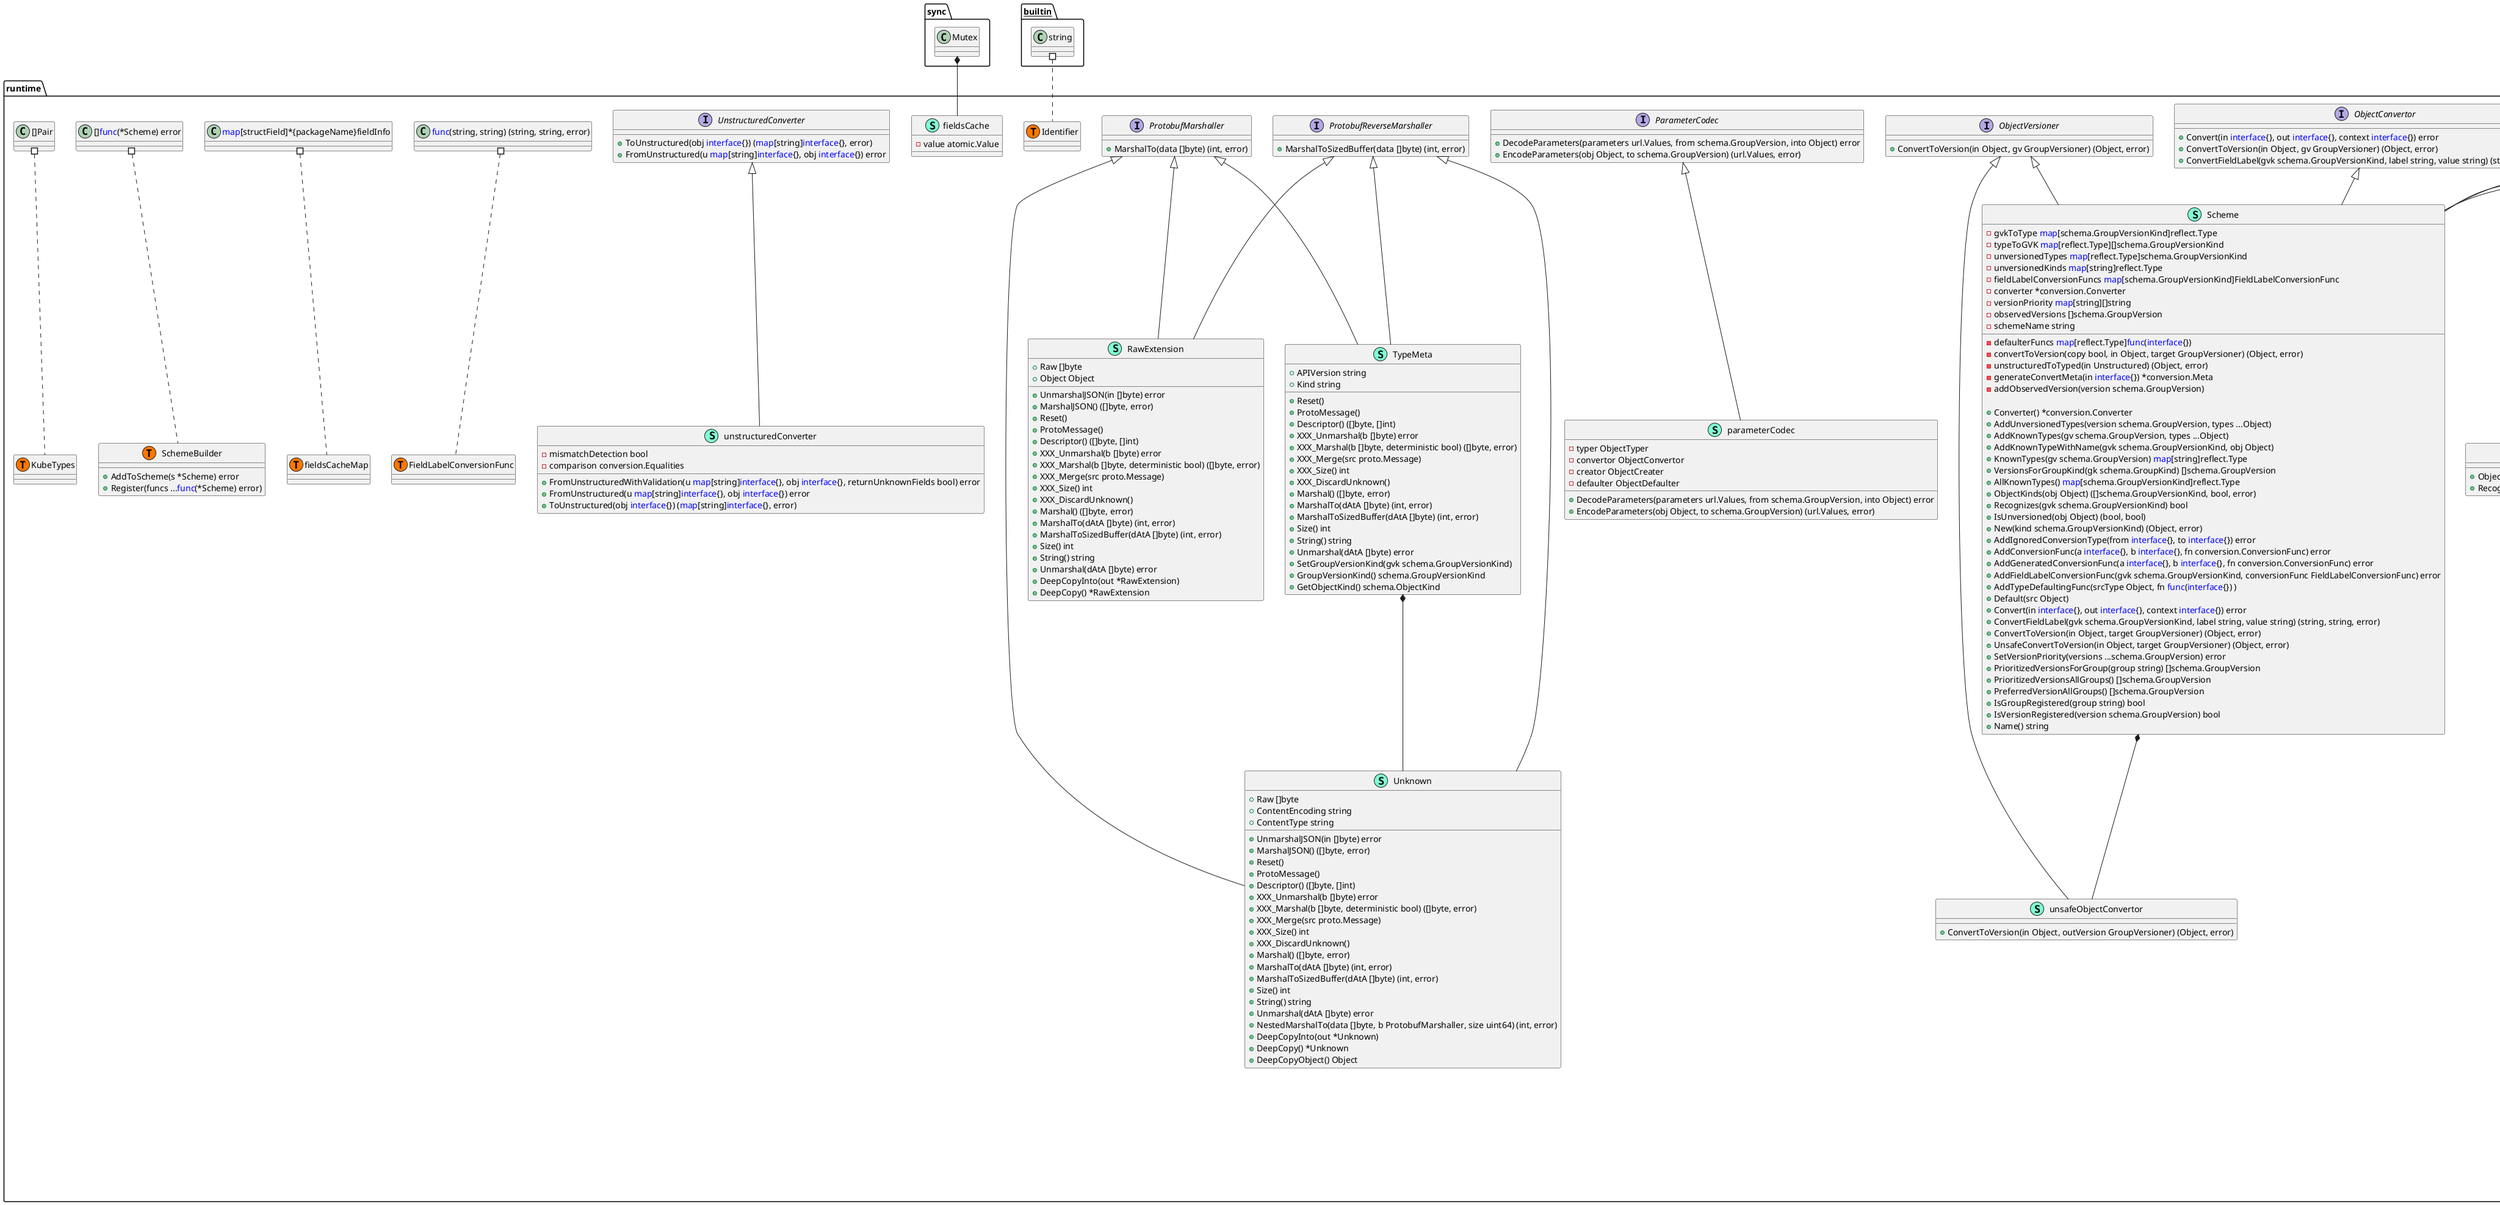 @startuml
namespace runtime {
    class Allocator << (S,Aquamarine) >> {
        - buf []byte

        + Allocate(n uint64) []byte

    }
    interface CacheableObject  {
        + CacheEncode(id Identifier, encode <font color=blue>func</font>(Object, io.Writer) error, w io.Writer) error
        + GetObject() Object

    }
    interface ClientNegotiator  {
        + Encoder(contentType string, params <font color=blue>map</font>[string]string) (Encoder, error)
        + Decoder(contentType string, params <font color=blue>map</font>[string]string) (Decoder, error)
        + StreamDecoder(contentType string, params <font color=blue>map</font>[string]string) (Decoder, Serializer, Framer, error)

    }
    interface Decoder  {
        + Decode(data []byte, defaults *schema.GroupVersionKind, into Object) (Object, *schema.GroupVersionKind, error)

    }
    interface Encoder  {
        + Encode(obj Object, w io.Writer) error
        + Identifier() Identifier

    }
    interface EncoderWithAllocator  {
        + EncodeWithAllocator(obj Object, w io.Writer, memAlloc MemoryAllocator) error

    }
    interface EquivalentResourceMapper  {
        + EquivalentResourcesFor(resource schema.GroupVersionResource, subresource string) []schema.GroupVersionResource
        + KindFor(resource schema.GroupVersionResource, subresource string) schema.GroupVersionKind

    }
    interface EquivalentResourceRegistry  {
        + RegisterKindFor(resource schema.GroupVersionResource, subresource string, kind schema.GroupVersionKind) 

    }
    interface Framer  {
        + NewFrameReader(r io.ReadCloser) io.ReadCloser
        + NewFrameWriter(w io.Writer) io.Writer

    }
    interface GroupVersioner  {
        + KindForGroupVersionKinds(kinds []schema.GroupVersionKind) (schema.GroupVersionKind, bool)
        + Identifier() string

    }
    interface MemoryAllocator  {
        + Allocate(n uint64) []byte

    }
    class MultiObjectTyper << (S,Aquamarine) >> {
        + ObjectKinds(obj Object) ([]schema.GroupVersionKind, bool, error)
        + Recognizes(gvk schema.GroupVersionKind) bool

    }
    interface Namer  {
        + Name(obj Object) (string, error)
        + Namespace(obj Object) (string, error)

    }
    class NegotiateError << (S,Aquamarine) >> {
        + ContentType string
        + Stream bool

        + Error() string

    }
    interface NegotiatedSerializer  {
        + SupportedMediaTypes() []SerializerInfo
        + EncoderForVersion(serializer Encoder, gv GroupVersioner) Encoder
        + DecoderToVersion(serializer Decoder, gv GroupVersioner) Decoder

    }
    interface NestedObjectDecoder  {
        + DecodeNestedObjects(d Decoder) error

    }
    interface NestedObjectEncoder  {
        + EncodeNestedObjects(e Encoder) error

    }
    class NoopDecoder << (S,Aquamarine) >> {
        + Decode(data []byte, gvk *schema.GroupVersionKind, into Object) (Object, *schema.GroupVersionKind, error)

    }
    class NoopEncoder << (S,Aquamarine) >> {
        + Encode(obj Object, w io.Writer) error
        + Identifier() Identifier

    }
    interface Object  {
        + GetObjectKind() schema.ObjectKind
        + DeepCopyObject() Object

    }
    interface ObjectConvertor  {
        + Convert(in <font color=blue>interface</font>{}, out <font color=blue>interface</font>{}, context <font color=blue>interface</font>{}) error
        + ConvertToVersion(in Object, gv GroupVersioner) (Object, error)
        + ConvertFieldLabel(gvk schema.GroupVersionKind, label string, value string) (string, string, error)

    }
    interface ObjectCreater  {
        + New(kind schema.GroupVersionKind) (Object, error)

    }
    interface ObjectDefaulter  {
        + Default(in Object) 

    }
    interface ObjectTyper  {
        + ObjectKinds( Object) ([]schema.GroupVersionKind, bool, error)
        + Recognizes(gvk schema.GroupVersionKind) bool

    }
    interface ObjectVersioner  {
        + ConvertToVersion(in Object, gv GroupVersioner) (Object, error)

    }
    class Pair << (S,Aquamarine) >> {
        + Name string

    }
    interface ParameterCodec  {
        + DecodeParameters(parameters url.Values, from schema.GroupVersion, into Object) error
        + EncodeParameters(obj Object, to schema.GroupVersion) (url.Values, error)

    }
    interface ProtobufMarshaller  {
        + MarshalTo(data []byte) (int, error)

    }
    interface ProtobufReverseMarshaller  {
        + MarshalToSizedBuffer(data []byte) (int, error)

    }
    class RawExtension << (S,Aquamarine) >> {
        + Raw []byte
        + Object Object

        + UnmarshalJSON(in []byte) error
        + MarshalJSON() ([]byte, error)
        + Reset() 
        + ProtoMessage() 
        + Descriptor() ([]byte, []int)
        + XXX_Unmarshal(b []byte) error
        + XXX_Marshal(b []byte, deterministic bool) ([]byte, error)
        + XXX_Merge(src proto.Message) 
        + XXX_Size() int
        + XXX_DiscardUnknown() 
        + Marshal() ([]byte, error)
        + MarshalTo(dAtA []byte) (int, error)
        + MarshalToSizedBuffer(dAtA []byte) (int, error)
        + Size() int
        + String() string
        + Unmarshal(dAtA []byte) error
        + DeepCopyInto(out *RawExtension) 
        + DeepCopy() *RawExtension

    }
    interface ResourceVersioner  {
        + SetResourceVersion(obj Object, version string) error
        + ResourceVersion(obj Object) (string, error)

    }
    class Scheme << (S,Aquamarine) >> {
        - gvkToType <font color=blue>map</font>[schema.GroupVersionKind]reflect.Type
        - typeToGVK <font color=blue>map</font>[reflect.Type][]schema.GroupVersionKind
        - unversionedTypes <font color=blue>map</font>[reflect.Type]schema.GroupVersionKind
        - unversionedKinds <font color=blue>map</font>[string]reflect.Type
        - fieldLabelConversionFuncs <font color=blue>map</font>[schema.GroupVersionKind]FieldLabelConversionFunc
        - defaulterFuncs <font color=blue>map</font>[reflect.Type]<font color=blue>func</font>(<font color=blue>interface</font>{}) 
        - converter *conversion.Converter
        - versionPriority <font color=blue>map</font>[string][]string
        - observedVersions []schema.GroupVersion
        - schemeName string

        - convertToVersion(copy bool, in Object, target GroupVersioner) (Object, error)
        - unstructuredToTyped(in Unstructured) (Object, error)
        - generateConvertMeta(in <font color=blue>interface</font>{}) *conversion.Meta
        - addObservedVersion(version schema.GroupVersion) 

        + Converter() *conversion.Converter
        + AddUnversionedTypes(version schema.GroupVersion, types ...Object) 
        + AddKnownTypes(gv schema.GroupVersion, types ...Object) 
        + AddKnownTypeWithName(gvk schema.GroupVersionKind, obj Object) 
        + KnownTypes(gv schema.GroupVersion) <font color=blue>map</font>[string]reflect.Type
        + VersionsForGroupKind(gk schema.GroupKind) []schema.GroupVersion
        + AllKnownTypes() <font color=blue>map</font>[schema.GroupVersionKind]reflect.Type
        + ObjectKinds(obj Object) ([]schema.GroupVersionKind, bool, error)
        + Recognizes(gvk schema.GroupVersionKind) bool
        + IsUnversioned(obj Object) (bool, bool)
        + New(kind schema.GroupVersionKind) (Object, error)
        + AddIgnoredConversionType(from <font color=blue>interface</font>{}, to <font color=blue>interface</font>{}) error
        + AddConversionFunc(a <font color=blue>interface</font>{}, b <font color=blue>interface</font>{}, fn conversion.ConversionFunc) error
        + AddGeneratedConversionFunc(a <font color=blue>interface</font>{}, b <font color=blue>interface</font>{}, fn conversion.ConversionFunc) error
        + AddFieldLabelConversionFunc(gvk schema.GroupVersionKind, conversionFunc FieldLabelConversionFunc) error
        + AddTypeDefaultingFunc(srcType Object, fn <font color=blue>func</font>(<font color=blue>interface</font>{}) ) 
        + Default(src Object) 
        + Convert(in <font color=blue>interface</font>{}, out <font color=blue>interface</font>{}, context <font color=blue>interface</font>{}) error
        + ConvertFieldLabel(gvk schema.GroupVersionKind, label string, value string) (string, string, error)
        + ConvertToVersion(in Object, target GroupVersioner) (Object, error)
        + UnsafeConvertToVersion(in Object, target GroupVersioner) (Object, error)
        + SetVersionPriority(versions ...schema.GroupVersion) error
        + PrioritizedVersionsForGroup(group string) []schema.GroupVersion
        + PrioritizedVersionsAllGroups() []schema.GroupVersion
        + PreferredVersionAllGroups() []schema.GroupVersion
        + IsGroupRegistered(group string) bool
        + IsVersionRegistered(version schema.GroupVersion) bool
        + Name() string

    }
    class SchemeBuilder << (S,Aquamarine) >> {
        + AddToScheme(s *Scheme) error
        + Register(funcs ...<font color=blue>func</font>(*Scheme) error) 

    }
    interface Serializer  {
    }
    class SerializerInfo << (S,Aquamarine) >> {
        + MediaType string
        + MediaTypeType string
        + MediaTypeSubType string
        + EncodesAsText bool
        + Serializer Serializer
        + PrettySerializer Serializer
        + StrictSerializer Serializer
        + StreamSerializer *StreamSerializerInfo

    }
    class SimpleAllocator << (S,Aquamarine) >> {
        + Allocate(n uint64) []byte

    }
    interface StorageSerializer  {
        + SupportedMediaTypes() []SerializerInfo
        + UniversalDeserializer() Decoder
        + EncoderForVersion(serializer Encoder, gv GroupVersioner) Encoder
        + DecoderToVersion(serializer Decoder, gv GroupVersioner) Decoder

    }
    class StreamSerializerInfo << (S,Aquamarine) >> {
        + EncodesAsText bool

    }
    class TypeMeta << (S,Aquamarine) >> {
        + APIVersion string
        + Kind string

        + Reset() 
        + ProtoMessage() 
        + Descriptor() ([]byte, []int)
        + XXX_Unmarshal(b []byte) error
        + XXX_Marshal(b []byte, deterministic bool) ([]byte, error)
        + XXX_Merge(src proto.Message) 
        + XXX_Size() int
        + XXX_DiscardUnknown() 
        + Marshal() ([]byte, error)
        + MarshalTo(dAtA []byte) (int, error)
        + MarshalToSizedBuffer(dAtA []byte) (int, error)
        + Size() int
        + String() string
        + Unmarshal(dAtA []byte) error
        + SetGroupVersionKind(gvk schema.GroupVersionKind) 
        + GroupVersionKind() schema.GroupVersionKind
        + GetObjectKind() schema.ObjectKind

    }
    class Unknown << (S,Aquamarine) >> {
        + Raw []byte
        + ContentEncoding string
        + ContentType string

        + UnmarshalJSON(in []byte) error
        + MarshalJSON() ([]byte, error)
        + Reset() 
        + ProtoMessage() 
        + Descriptor() ([]byte, []int)
        + XXX_Unmarshal(b []byte) error
        + XXX_Marshal(b []byte, deterministic bool) ([]byte, error)
        + XXX_Merge(src proto.Message) 
        + XXX_Size() int
        + XXX_DiscardUnknown() 
        + Marshal() ([]byte, error)
        + MarshalTo(dAtA []byte) (int, error)
        + MarshalToSizedBuffer(dAtA []byte) (int, error)
        + Size() int
        + String() string
        + Unmarshal(dAtA []byte) error
        + NestedMarshalTo(data []byte, b ProtobufMarshaller, size uint64) (int, error)
        + DeepCopyInto(out *Unknown) 
        + DeepCopy() *Unknown
        + DeepCopyObject() Object

    }
    interface Unstructured  {
        + NewEmptyInstance() Unstructured
        + UnstructuredContent() <font color=blue>map</font>[string]<font color=blue>interface</font>{}
        + SetUnstructuredContent( <font color=blue>map</font>[string]<font color=blue>interface</font>{}) 
        + IsList() bool
        + EachListItem( <font color=blue>func</font>(Object) error) error

    }
    interface UnstructuredConverter  {
        + ToUnstructured(obj <font color=blue>interface</font>{}) (<font color=blue>map</font>[string]<font color=blue>interface</font>{}, error)
        + FromUnstructured(u <font color=blue>map</font>[string]<font color=blue>interface</font>{}, obj <font color=blue>interface</font>{}) error

    }
    class WithVersionEncoder << (S,Aquamarine) >> {
        + Version GroupVersioner

        + Encode(obj Object, stream io.Writer) error

    }
    class WithoutVersionDecoder << (S,Aquamarine) >> {
        + Decode(data []byte, defaults *schema.GroupVersionKind, into Object) (Object, *schema.GroupVersionKind, error)

    }
    class base64Serializer << (S,Aquamarine) >> {
        - identifier Identifier

        - doEncode(obj Object, stream io.Writer) error

        + Encode(obj Object, stream io.Writer) error
        + Identifier() Identifier
        + Decode(data []byte, defaults *schema.GroupVersionKind, into Object) (Object, *schema.GroupVersionKind, error)

    }
    class buffer << (S,Aquamarine) >> {
        - lines []bufferedLine

        - addLine(line string, indent int) 
        - flushLines(w io.Writer) error

    }
    class bufferedLine << (S,Aquamarine) >> {
        - line string
        - indentation int

    }
    class clientNegotiator << (S,Aquamarine) >> {
        - serializer NegotiatedSerializer
        - encode GroupVersioner

        + Encoder(contentType string, params <font color=blue>map</font>[string]string) (Encoder, error)
        + Decoder(contentType string, params <font color=blue>map</font>[string]string) (Decoder, error)
        + StreamDecoder(contentType string, params <font color=blue>map</font>[string]string) (Decoder, Serializer, Framer, error)

    }
    class codec << (S,Aquamarine) >> {
    }
    class defaultFramer << (S,Aquamarine) >> {
        + NewFrameReader(r io.ReadCloser) io.ReadCloser
        + NewFrameWriter(w io.Writer) io.Writer

    }
    class disabledGroupVersioner << (S,Aquamarine) >> {
        + KindForGroupVersionKinds(kinds []schema.GroupVersionKind) (schema.GroupVersionKind, bool)
        + Identifier() string

    }
    class encodable << (S,Aquamarine) >> {
        - obj Object
        - versions []schema.GroupVersion

        + E Encoder

        + GetObjectKind() schema.ObjectKind
        + DeepCopyObject() Object
        + UnmarshalJSON(in []byte) error
        + MarshalJSON() ([]byte, error)

    }
    class equivalentResourceRegistry << (S,Aquamarine) >> {
        - keyFunc <font color=blue>func</font>(schema.GroupResource) string
        - resources <font color=blue>map</font>[string]<font color=blue>map</font>[string][]schema.GroupVersionResource
        - kinds <font color=blue>map</font>[schema.GroupVersionResource]<font color=blue>map</font>[string]schema.GroupVersionKind
        - keys <font color=blue>map</font>[schema.GroupResource]string
        - mutex sync.RWMutex

        + EquivalentResourcesFor(resource schema.GroupVersionResource, subresource string) []schema.GroupVersionResource
        + KindFor(resource schema.GroupVersionResource, subresource string) schema.GroupVersionKind
        + RegisterKindFor(resource schema.GroupVersionResource, subresource string, kind schema.GroupVersionKind) 

    }
    class fieldInfo << (S,Aquamarine) >> {
        - name string
        - nameValue reflect.Value
        - omitempty bool

    }
    class fieldsCache << (S,Aquamarine) >> {
        - value atomic.Value

    }
    class fromUnstructuredContext << (S,Aquamarine) >> {
        - isInlined bool
        - matchedKeys []<font color=blue>map</font>[string]<font color=blue>struct</font>{}
        - parentPath []string
        - returnUnknownFields bool
        - unknownFieldErrors []error

        - pushMatchedKeyTracker() 
        - recordMatchedKey(key string) 
        - popAndVerifyMatchedKeys(mapValue reflect.Value) 
        - recordUnknownField(field string) 
        - pushIndex(index int) 
        - pushKey(key string) 

    }
    class internalGroupVersioner << (S,Aquamarine) >> {
        + KindForGroupVersionKinds(kinds []schema.GroupVersionKind) (schema.GroupVersionKind, bool)
        + Identifier() string

    }
    class missingKindErr << (S,Aquamarine) >> {
        - data string

        + Error() string

    }
    class missingVersionErr << (S,Aquamarine) >> {
        - data string

        + Error() string

    }
    class multiGroupVersioner << (S,Aquamarine) >> {
        - target schema.GroupVersion
        - acceptedGroupKinds []schema.GroupKind
        - coerce bool

        + KindForGroupVersionKinds(kinds []schema.GroupVersionKind) (schema.GroupVersionKind, bool)
        + Identifier() string

    }
    class notRegisteredErr << (S,Aquamarine) >> {
        - schemeName string
        - gvk schema.GroupVersionKind
        - target GroupVersioner
        - t reflect.Type

        + Error() string

    }
    class parameterCodec << (S,Aquamarine) >> {
        - typer ObjectTyper
        - convertor ObjectConvertor
        - creator ObjectCreater
        - defaulter ObjectDefaulter

        + DecodeParameters(parameters url.Values, from schema.GroupVersion, into Object) error
        + EncodeParameters(obj Object, to schema.GroupVersion) (url.Values, error)

    }
    class runtime.Codec << (T, #FF7700) >>  {
    }
    class runtime.FieldLabelConversionFunc << (T, #FF7700) >>  {
    }
    class runtime.Identifier << (T, #FF7700) >>  {
    }
    class runtime.KubeTypes << (T, #FF7700) >>  {
    }
    class runtime.MultiObjectTyper << (T, #FF7700) >>  {
    }
    class runtime.SchemeBuilder << (T, #FF7700) >>  {
    }
    class runtime.fieldsCacheMap << (T, #FF7700) >>  {
    }
    class simpleNegotiatedSerializer << (S,Aquamarine) >> {
        - info SerializerInfo

        + SupportedMediaTypes() []SerializerInfo
        + EncoderForVersion(e Encoder, _ GroupVersioner) Encoder
        + DecoderToVersion(d Decoder, _gv GroupVersioner) Decoder

    }
    class strictDecodingError << (S,Aquamarine) >> {
        - errors []error

        + Error() string
        + Errors() []error

    }
    class structField << (S,Aquamarine) >> {
        - structType reflect.Type
        - field int

    }
    class unsafeObjectConvertor << (S,Aquamarine) >> {
        + ConvertToVersion(in Object, outVersion GroupVersioner) (Object, error)

    }
    class unstructuredConverter << (S,Aquamarine) >> {
        - mismatchDetection bool
        - comparison conversion.Equalities

        + FromUnstructuredWithValidation(u <font color=blue>map</font>[string]<font color=blue>interface</font>{}, obj <font color=blue>interface</font>{}, returnUnknownFields bool) error
        + FromUnstructured(u <font color=blue>map</font>[string]<font color=blue>interface</font>{}, obj <font color=blue>interface</font>{}) error
        + ToUnstructured(obj <font color=blue>interface</font>{}) (<font color=blue>map</font>[string]<font color=blue>interface</font>{}, error)

    }
}
"runtime.Encoder" *-- "runtime.EncoderWithAllocator"
"runtime.EquivalentResourceMapper" *-- "runtime.EquivalentResourceRegistry"
"runtime.Encoder" *-- "runtime.NoopDecoder"
"runtime.Decoder" *-- "runtime.NoopEncoder"
"runtime.Decoder" *-- "runtime.Serializer"
"runtime.Encoder" *-- "runtime.Serializer"
"runtime.Framer" *-- "runtime.StreamSerializerInfo"
"runtime.Serializer" *-- "runtime.StreamSerializerInfo"
"runtime.TypeMeta" *-- "runtime.Unknown"
"runtime.Object" *-- "runtime.Unstructured"
"runtime.Encoder" *-- "runtime.WithVersionEncoder"
"runtime.ObjectTyper" *-- "runtime.WithVersionEncoder"
"runtime.Decoder" *-- "runtime.WithoutVersionDecoder"
"runtime.Decoder" *-- "runtime.base64Serializer"
"runtime.Encoder" *-- "runtime.base64Serializer"
"runtime.Decoder" *-- "runtime.codec"
"runtime.Encoder" *-- "runtime.codec"
"sync.Mutex" *-- "runtime.fieldsCache"
"runtime.Scheme" *-- "runtime.unsafeObjectConvertor"

"runtime.MemoryAllocator" <|-- "runtime.Allocator"
"runtime.ObjectTyper" <|-- "runtime.MultiObjectTyper"
"runtime.Decoder" <|-- "runtime.NoopDecoder"
"runtime.Encoder" <|-- "runtime.NoopEncoder"
"runtime.ProtobufMarshaller" <|-- "runtime.RawExtension"
"runtime.ProtobufReverseMarshaller" <|-- "runtime.RawExtension"
"runtime.ObjectConvertor" <|-- "runtime.Scheme"
"runtime.ObjectCreater" <|-- "runtime.Scheme"
"runtime.ObjectDefaulter" <|-- "runtime.Scheme"
"runtime.ObjectTyper" <|-- "runtime.Scheme"
"runtime.ObjectVersioner" <|-- "runtime.Scheme"
"runtime.MemoryAllocator" <|-- "runtime.SimpleAllocator"
"runtime.ProtobufMarshaller" <|-- "runtime.TypeMeta"
"runtime.ProtobufReverseMarshaller" <|-- "runtime.TypeMeta"
"runtime.ProtobufMarshaller" <|-- "runtime.Unknown"
"runtime.ProtobufReverseMarshaller" <|-- "runtime.Unknown"
"runtime.Decoder" <|-- "runtime.WithoutVersionDecoder"
"runtime.Decoder" <|-- "runtime.base64Serializer"
"runtime.Encoder" <|-- "runtime.base64Serializer"
"runtime.ClientNegotiator" <|-- "runtime.clientNegotiator"
"runtime.Framer" <|-- "runtime.defaultFramer"
"runtime.GroupVersioner" <|-- "runtime.disabledGroupVersioner"
"runtime.Object" <|-- "runtime.encodable"
"runtime.EquivalentResourceMapper" <|-- "runtime.equivalentResourceRegistry"
"runtime.EquivalentResourceRegistry" <|-- "runtime.equivalentResourceRegistry"
"runtime.GroupVersioner" <|-- "runtime.internalGroupVersioner"
"runtime.GroupVersioner" <|-- "runtime.multiGroupVersioner"
"runtime.ParameterCodec" <|-- "runtime.parameterCodec"
"runtime.NegotiatedSerializer" <|-- "runtime.simpleNegotiatedSerializer"
"runtime.ObjectVersioner" <|-- "runtime.unsafeObjectConvertor"
"runtime.UnstructuredConverter" <|-- "runtime.unstructuredConverter"

"__builtin__.string" #.. "runtime.Identifier"
"runtime.<font color=blue>func</font>(string, string) (string, string, error)" #.. "runtime.FieldLabelConversionFunc"
"runtime.<font color=blue>map</font>[structField]*{packageName}fieldInfo" #.. "runtime.fieldsCacheMap"
"runtime.Serializer" #.. "runtime.Codec"
"runtime.[]<font color=blue>func</font>(*Scheme) error" #.. "runtime.SchemeBuilder"
"runtime.[]ObjectTyper" #.. "runtime.MultiObjectTyper"
"runtime.[]Pair" #.. "runtime.KubeTypes"
@enduml
